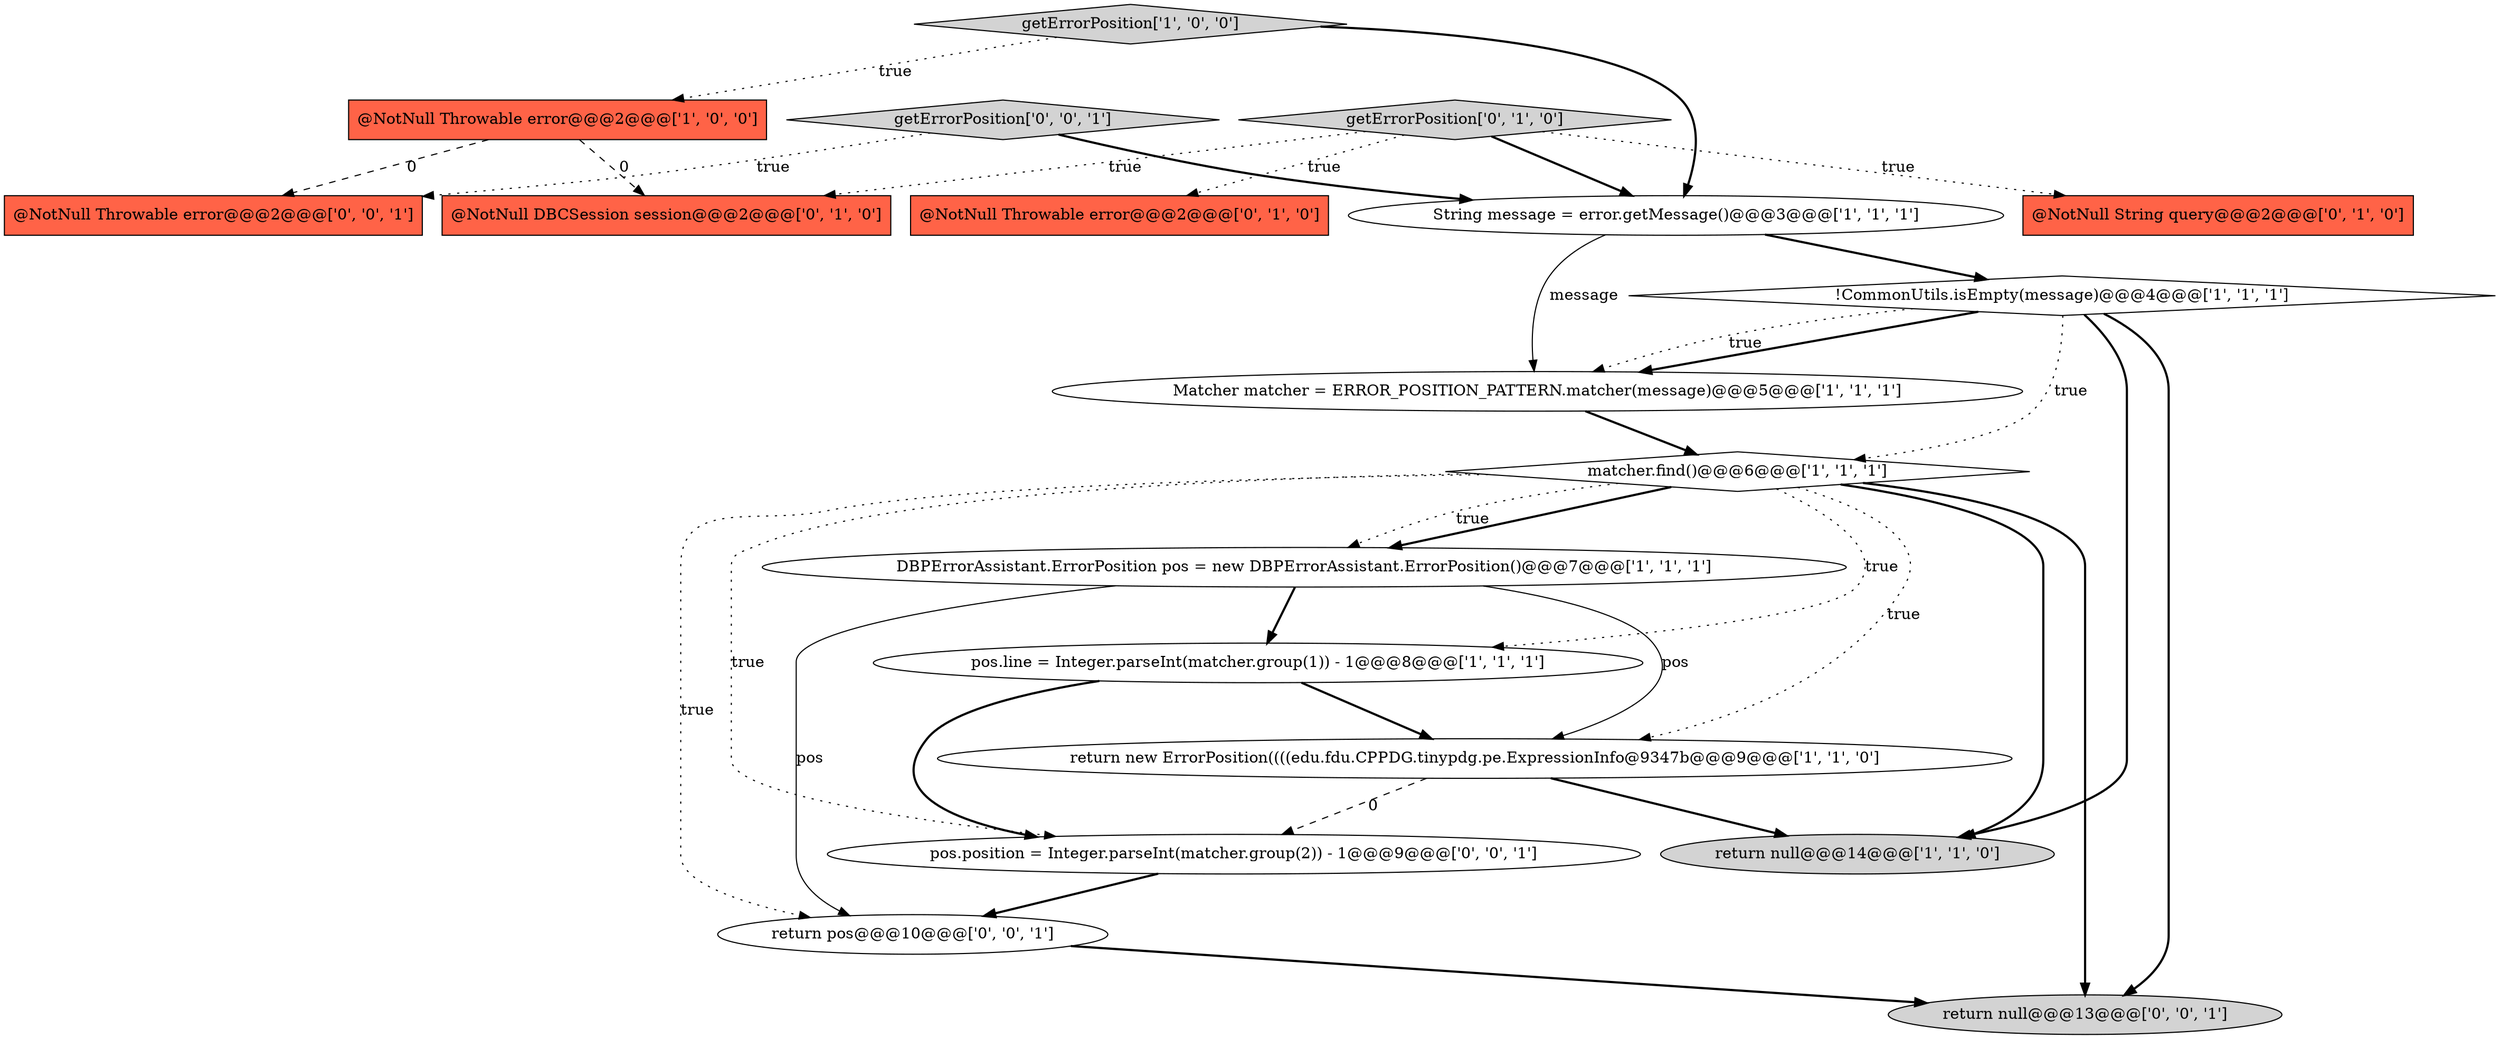 digraph {
14 [style = filled, label = "@NotNull Throwable error@@@2@@@['0', '0', '1']", fillcolor = tomato, shape = box image = "AAA0AAABBB3BBB"];
12 [style = filled, label = "@NotNull Throwable error@@@2@@@['0', '1', '0']", fillcolor = tomato, shape = box image = "AAA0AAABBB2BBB"];
6 [style = filled, label = "return null@@@14@@@['1', '1', '0']", fillcolor = lightgray, shape = ellipse image = "AAA0AAABBB1BBB"];
0 [style = filled, label = "return new ErrorPosition((((edu.fdu.CPPDG.tinypdg.pe.ExpressionInfo@9347b@@@9@@@['1', '1', '0']", fillcolor = white, shape = ellipse image = "AAA0AAABBB1BBB"];
5 [style = filled, label = "matcher.find()@@@6@@@['1', '1', '1']", fillcolor = white, shape = diamond image = "AAA0AAABBB1BBB"];
18 [style = filled, label = "return null@@@13@@@['0', '0', '1']", fillcolor = lightgray, shape = ellipse image = "AAA0AAABBB3BBB"];
9 [style = filled, label = "String message = error.getMessage()@@@3@@@['1', '1', '1']", fillcolor = white, shape = ellipse image = "AAA0AAABBB1BBB"];
2 [style = filled, label = "DBPErrorAssistant.ErrorPosition pos = new DBPErrorAssistant.ErrorPosition()@@@7@@@['1', '1', '1']", fillcolor = white, shape = ellipse image = "AAA0AAABBB1BBB"];
13 [style = filled, label = "@NotNull DBCSession session@@@2@@@['0', '1', '0']", fillcolor = tomato, shape = box image = "AAA1AAABBB2BBB"];
3 [style = filled, label = "pos.line = Integer.parseInt(matcher.group(1)) - 1@@@8@@@['1', '1', '1']", fillcolor = white, shape = ellipse image = "AAA0AAABBB1BBB"];
16 [style = filled, label = "pos.position = Integer.parseInt(matcher.group(2)) - 1@@@9@@@['0', '0', '1']", fillcolor = white, shape = ellipse image = "AAA0AAABBB3BBB"];
4 [style = filled, label = "@NotNull Throwable error@@@2@@@['1', '0', '0']", fillcolor = tomato, shape = box image = "AAA1AAABBB1BBB"];
7 [style = filled, label = "Matcher matcher = ERROR_POSITION_PATTERN.matcher(message)@@@5@@@['1', '1', '1']", fillcolor = white, shape = ellipse image = "AAA0AAABBB1BBB"];
17 [style = filled, label = "getErrorPosition['0', '0', '1']", fillcolor = lightgray, shape = diamond image = "AAA0AAABBB3BBB"];
10 [style = filled, label = "@NotNull String query@@@2@@@['0', '1', '0']", fillcolor = tomato, shape = box image = "AAA0AAABBB2BBB"];
1 [style = filled, label = "!CommonUtils.isEmpty(message)@@@4@@@['1', '1', '1']", fillcolor = white, shape = diamond image = "AAA0AAABBB1BBB"];
11 [style = filled, label = "getErrorPosition['0', '1', '0']", fillcolor = lightgray, shape = diamond image = "AAA0AAABBB2BBB"];
15 [style = filled, label = "return pos@@@10@@@['0', '0', '1']", fillcolor = white, shape = ellipse image = "AAA0AAABBB3BBB"];
8 [style = filled, label = "getErrorPosition['1', '0', '0']", fillcolor = lightgray, shape = diamond image = "AAA0AAABBB1BBB"];
16->15 [style = bold, label=""];
0->6 [style = bold, label=""];
11->10 [style = dotted, label="true"];
17->9 [style = bold, label=""];
2->3 [style = bold, label=""];
11->12 [style = dotted, label="true"];
0->16 [style = dashed, label="0"];
17->14 [style = dotted, label="true"];
1->18 [style = bold, label=""];
9->7 [style = solid, label="message"];
5->18 [style = bold, label=""];
5->0 [style = dotted, label="true"];
11->13 [style = dotted, label="true"];
3->16 [style = bold, label=""];
5->3 [style = dotted, label="true"];
11->9 [style = bold, label=""];
1->7 [style = bold, label=""];
15->18 [style = bold, label=""];
8->4 [style = dotted, label="true"];
5->15 [style = dotted, label="true"];
3->0 [style = bold, label=""];
1->7 [style = dotted, label="true"];
5->2 [style = bold, label=""];
7->5 [style = bold, label=""];
1->6 [style = bold, label=""];
5->6 [style = bold, label=""];
2->0 [style = solid, label="pos"];
8->9 [style = bold, label=""];
5->16 [style = dotted, label="true"];
4->14 [style = dashed, label="0"];
2->15 [style = solid, label="pos"];
9->1 [style = bold, label=""];
4->13 [style = dashed, label="0"];
1->5 [style = dotted, label="true"];
5->2 [style = dotted, label="true"];
}
